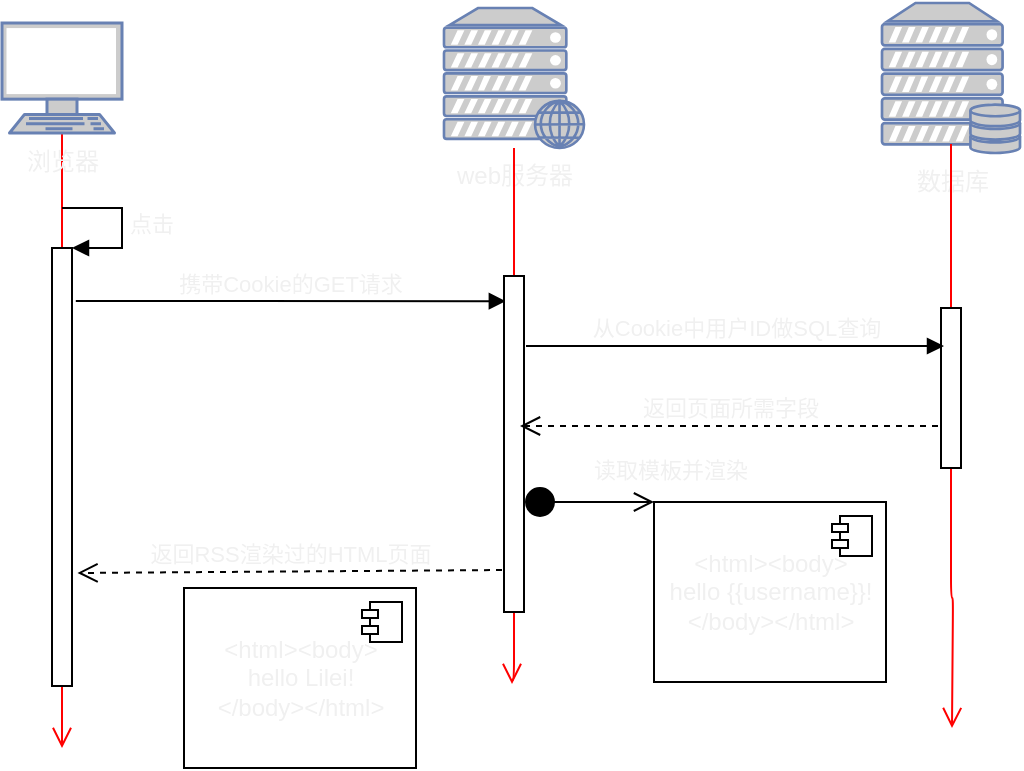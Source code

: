 <mxfile>
    <diagram id="pJzSz55LSJ9e5s0p2Wng" name="Page-1">
        <mxGraphModel dx="714" dy="607" grid="0" gridSize="10" guides="1" tooltips="1" connect="1" arrows="1" fold="1" page="1" pageScale="1" pageWidth="827" pageHeight="1169" math="0" shadow="0">
            <root>
                <mxCell id="0"/>
                <mxCell id="1" parent="0"/>
                <mxCell id="3" value="" style="edgeStyle=orthogonalEdgeStyle;html=1;verticalAlign=bottom;endArrow=open;endSize=8;strokeColor=#ff0000;exitX=0.5;exitY=1;exitDx=0;exitDy=0;exitPerimeter=0;fontColor=#F0F0F0;" edge="1" source="5" parent="1">
                    <mxGeometry relative="1" as="geometry">
                        <mxPoint x="120" y="440" as="targetPoint"/>
                    </mxGeometry>
                </mxCell>
                <mxCell id="5" value="浏览器" style="fontColor=#F0F0F0;verticalAlign=top;verticalLabelPosition=bottom;labelPosition=center;align=center;html=1;outlineConnect=0;fillColor=#CCCCCC;strokeColor=#6881B3;gradientColor=none;gradientDirection=north;strokeWidth=2;shape=mxgraph.networks.terminal;" vertex="1" parent="1">
                    <mxGeometry x="90" y="77.5" width="60" height="55" as="geometry"/>
                </mxCell>
                <mxCell id="6" value="数据库" style="fontColor=#F0F0F0;verticalAlign=top;verticalLabelPosition=bottom;labelPosition=center;align=center;html=1;outlineConnect=0;fillColor=#CCCCCC;strokeColor=#6881B3;gradientColor=none;gradientDirection=north;strokeWidth=2;shape=mxgraph.networks.server_storage;" vertex="1" parent="1">
                    <mxGeometry x="530" y="67.5" width="69" height="75" as="geometry"/>
                </mxCell>
                <mxCell id="7" value="" style="edgeStyle=orthogonalEdgeStyle;html=1;verticalAlign=bottom;endArrow=open;endSize=8;strokeColor=#ff0000;exitX=0.5;exitY=0.94;exitDx=0;exitDy=0;exitPerimeter=0;fontColor=#F0F0F0;startArrow=none;" edge="1" parent="1" source="16">
                    <mxGeometry relative="1" as="geometry">
                        <mxPoint x="565" y="430" as="targetPoint"/>
                        <mxPoint x="130" y="145" as="sourcePoint"/>
                    </mxGeometry>
                </mxCell>
                <mxCell id="8" value="web服务器" style="fontColor=#F0F0F0;verticalAlign=top;verticalLabelPosition=bottom;labelPosition=center;align=center;html=1;outlineConnect=0;fillColor=#CCCCCC;strokeColor=#6881B3;gradientColor=none;gradientDirection=north;strokeWidth=2;shape=mxgraph.networks.web_server;" vertex="1" parent="1">
                    <mxGeometry x="311" y="70" width="70" height="70" as="geometry"/>
                </mxCell>
                <mxCell id="10" value="" style="edgeStyle=orthogonalEdgeStyle;html=1;verticalAlign=bottom;endArrow=open;endSize=8;strokeColor=#ff0000;startArrow=none;fontColor=#F0F0F0;" edge="1" parent="1" source="15">
                    <mxGeometry relative="1" as="geometry">
                        <mxPoint x="345" y="408" as="targetPoint"/>
                        <mxPoint x="340" y="170.0" as="sourcePoint"/>
                        <Array as="points">
                            <mxPoint x="346" y="406"/>
                            <mxPoint x="345" y="406"/>
                        </Array>
                    </mxGeometry>
                </mxCell>
                <mxCell id="11" value="" style="html=1;points=[];perimeter=orthogonalPerimeter;fontColor=#F0F0F0;" vertex="1" parent="1">
                    <mxGeometry x="115" y="190" width="10" height="219" as="geometry"/>
                </mxCell>
                <mxCell id="12" value="点击" style="edgeStyle=orthogonalEdgeStyle;html=1;align=left;spacingLeft=2;endArrow=block;rounded=0;entryX=1;entryY=0;fontColor=#F0F0F0;" edge="1" target="11" parent="1">
                    <mxGeometry relative="1" as="geometry">
                        <mxPoint x="120" y="170" as="sourcePoint"/>
                        <Array as="points">
                            <mxPoint x="150" y="170"/>
                        </Array>
                    </mxGeometry>
                </mxCell>
                <mxCell id="13" value="携带Cookie的GET请求" style="html=1;verticalAlign=bottom;endArrow=block;fontColor=#F0F0F0;exitX=1.192;exitY=0.121;exitDx=0;exitDy=0;exitPerimeter=0;entryX=0.092;entryY=0.075;entryDx=0;entryDy=0;entryPerimeter=0;" edge="1" parent="1" source="11" target="15">
                    <mxGeometry width="80" relative="1" as="geometry">
                        <mxPoint x="326" y="312" as="sourcePoint"/>
                        <mxPoint x="334" y="223" as="targetPoint"/>
                    </mxGeometry>
                </mxCell>
                <mxCell id="14" value="" style="edgeStyle=orthogonalEdgeStyle;html=1;verticalAlign=bottom;endArrow=none;endSize=8;strokeColor=#ff0000;fontColor=#F0F0F0;" edge="1" parent="1" source="8" target="15">
                    <mxGeometry relative="1" as="geometry">
                        <mxPoint x="345" y="440" as="targetPoint"/>
                        <mxPoint x="345" y="140" as="sourcePoint"/>
                    </mxGeometry>
                </mxCell>
                <mxCell id="15" value="" style="html=1;points=[];perimeter=orthogonalPerimeter;fontColor=#F0F0F0;" vertex="1" parent="1">
                    <mxGeometry x="341" y="204" width="10" height="168" as="geometry"/>
                </mxCell>
                <mxCell id="17" value="" style="edgeStyle=orthogonalEdgeStyle;html=1;verticalAlign=bottom;endArrow=none;endSize=8;strokeColor=#ff0000;exitX=0.5;exitY=0.94;exitDx=0;exitDy=0;exitPerimeter=0;fontColor=#F0F0F0;" edge="1" parent="1" source="6" target="16">
                    <mxGeometry relative="1" as="geometry">
                        <mxPoint x="565" y="430" as="targetPoint"/>
                        <mxPoint x="564.5" y="138" as="sourcePoint"/>
                    </mxGeometry>
                </mxCell>
                <mxCell id="16" value="" style="html=1;points=[];perimeter=orthogonalPerimeter;fontColor=#F0F0F0;" vertex="1" parent="1">
                    <mxGeometry x="559.5" y="220" width="10" height="80" as="geometry"/>
                </mxCell>
                <mxCell id="18" value="从Cookie中用户ID做SQL查询" style="html=1;verticalAlign=bottom;endArrow=block;fontColor=#F0F0F0;" edge="1" parent="1">
                    <mxGeometry width="80" relative="1" as="geometry">
                        <mxPoint x="352" y="239" as="sourcePoint"/>
                        <mxPoint x="561" y="239" as="targetPoint"/>
                    </mxGeometry>
                </mxCell>
                <mxCell id="19" value="返回页面所需字段" style="html=1;verticalAlign=bottom;endArrow=open;dashed=1;endSize=8;fontColor=#F0F0F0;" edge="1" parent="1">
                    <mxGeometry relative="1" as="geometry">
                        <mxPoint x="558" y="279" as="sourcePoint"/>
                        <mxPoint x="349" y="279" as="targetPoint"/>
                    </mxGeometry>
                </mxCell>
                <mxCell id="20" value="&amp;lt;html&amp;gt;&amp;lt;body&amp;gt;&lt;br&gt;hello {{username}}!&lt;br&gt;&amp;lt;/body&amp;gt;&amp;lt;/html&amp;gt;" style="html=1;dropTarget=0;fontColor=#F0F0F0;" vertex="1" parent="1">
                    <mxGeometry x="416" y="317" width="116" height="90" as="geometry"/>
                </mxCell>
                <mxCell id="21" value="" style="shape=module;jettyWidth=8;jettyHeight=4;fontColor=#F0F0F0;" vertex="1" parent="20">
                    <mxGeometry x="1" width="20" height="20" relative="1" as="geometry">
                        <mxPoint x="-27" y="7" as="offset"/>
                    </mxGeometry>
                </mxCell>
                <mxCell id="23" value="读取模板并渲染" style="html=1;verticalAlign=bottom;startArrow=circle;startFill=1;endArrow=open;startSize=6;endSize=8;fontColor=#F0F0F0;entryX=0;entryY=0;entryDx=0;entryDy=0;" edge="1" parent="1" source="15" target="20">
                    <mxGeometry x="1" y="11" width="80" relative="1" as="geometry">
                        <mxPoint x="326" y="305" as="sourcePoint"/>
                        <mxPoint x="406" y="305" as="targetPoint"/>
                        <mxPoint x="8" y="4" as="offset"/>
                    </mxGeometry>
                </mxCell>
                <mxCell id="24" value="返回RSS渲染过的HTML页面" style="html=1;verticalAlign=bottom;endArrow=open;dashed=1;endSize=8;fontColor=#F0F0F0;entryX=1.275;entryY=0.742;entryDx=0;entryDy=0;entryPerimeter=0;" edge="1" parent="1" target="11">
                    <mxGeometry relative="1" as="geometry">
                        <mxPoint x="340" y="351" as="sourcePoint"/>
                        <mxPoint x="359" y="289" as="targetPoint"/>
                    </mxGeometry>
                </mxCell>
                <mxCell id="25" value="&amp;lt;html&amp;gt;&amp;lt;body&amp;gt;&lt;br&gt;hello Lilei!&lt;br&gt;&amp;lt;/body&amp;gt;&amp;lt;/html&amp;gt;" style="html=1;dropTarget=0;fontColor=#F0F0F0;" vertex="1" parent="1">
                    <mxGeometry x="181" y="360" width="116" height="90" as="geometry"/>
                </mxCell>
                <mxCell id="26" value="" style="shape=module;jettyWidth=8;jettyHeight=4;fontColor=#F0F0F0;" vertex="1" parent="25">
                    <mxGeometry x="1" width="20" height="20" relative="1" as="geometry">
                        <mxPoint x="-27" y="7" as="offset"/>
                    </mxGeometry>
                </mxCell>
            </root>
        </mxGraphModel>
    </diagram>
</mxfile>